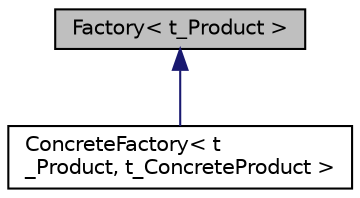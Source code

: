 digraph "Factory&lt; t_Product &gt;"
{
 // LATEX_PDF_SIZE
  edge [fontname="Helvetica",fontsize="10",labelfontname="Helvetica",labelfontsize="10"];
  node [fontname="Helvetica",fontsize="10",shape=record];
  Node1 [label="Factory\< t_Product \>",height=0.2,width=0.4,color="black", fillcolor="grey75", style="filled", fontcolor="black",tooltip=" "];
  Node1 -> Node2 [dir="back",color="midnightblue",fontsize="10",style="solid",fontname="Helvetica"];
  Node2 [label="ConcreteFactory\< t\l_Product, t_ConcreteProduct \>",height=0.2,width=0.4,color="black", fillcolor="white", style="filled",URL="$classConcreteFactory.html",tooltip=" "];
}
